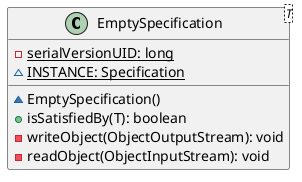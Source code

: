 @startuml

    class EmptySpecification<T> {
        {static} -serialVersionUID: long
        {static} ~INSTANCE: Specification
        ~EmptySpecification()
        +isSatisfiedBy(T): boolean
        -writeObject(ObjectOutputStream): void
        -readObject(ObjectInputStream): void
    }

@enduml

